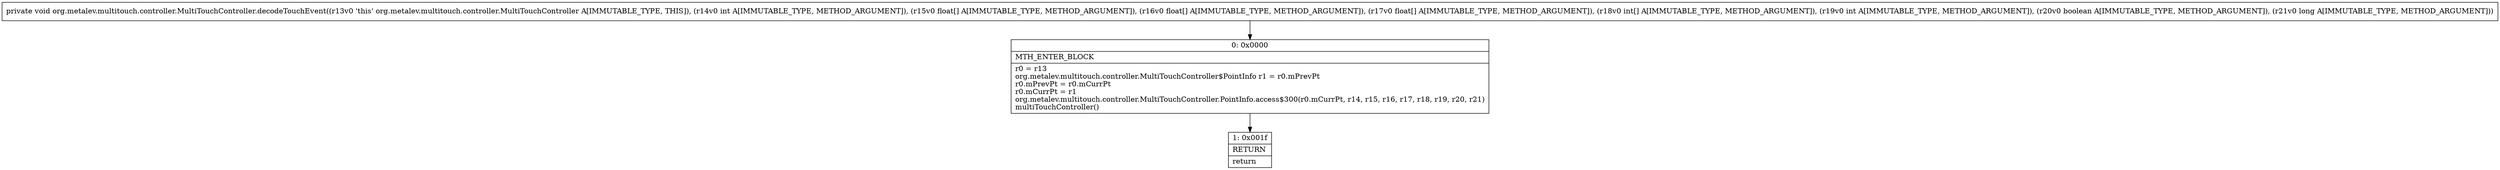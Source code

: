 digraph "CFG fororg.metalev.multitouch.controller.MultiTouchController.decodeTouchEvent(I[F[F[F[IIZJ)V" {
Node_0 [shape=record,label="{0\:\ 0x0000|MTH_ENTER_BLOCK\l|r0 = r13\lorg.metalev.multitouch.controller.MultiTouchController$PointInfo r1 = r0.mPrevPt\lr0.mPrevPt = r0.mCurrPt\lr0.mCurrPt = r1\lorg.metalev.multitouch.controller.MultiTouchController.PointInfo.access$300(r0.mCurrPt, r14, r15, r16, r17, r18, r19, r20, r21)\lmultiTouchController()\l}"];
Node_1 [shape=record,label="{1\:\ 0x001f|RETURN\l|return\l}"];
MethodNode[shape=record,label="{private void org.metalev.multitouch.controller.MultiTouchController.decodeTouchEvent((r13v0 'this' org.metalev.multitouch.controller.MultiTouchController A[IMMUTABLE_TYPE, THIS]), (r14v0 int A[IMMUTABLE_TYPE, METHOD_ARGUMENT]), (r15v0 float[] A[IMMUTABLE_TYPE, METHOD_ARGUMENT]), (r16v0 float[] A[IMMUTABLE_TYPE, METHOD_ARGUMENT]), (r17v0 float[] A[IMMUTABLE_TYPE, METHOD_ARGUMENT]), (r18v0 int[] A[IMMUTABLE_TYPE, METHOD_ARGUMENT]), (r19v0 int A[IMMUTABLE_TYPE, METHOD_ARGUMENT]), (r20v0 boolean A[IMMUTABLE_TYPE, METHOD_ARGUMENT]), (r21v0 long A[IMMUTABLE_TYPE, METHOD_ARGUMENT])) }"];
MethodNode -> Node_0;
Node_0 -> Node_1;
}

